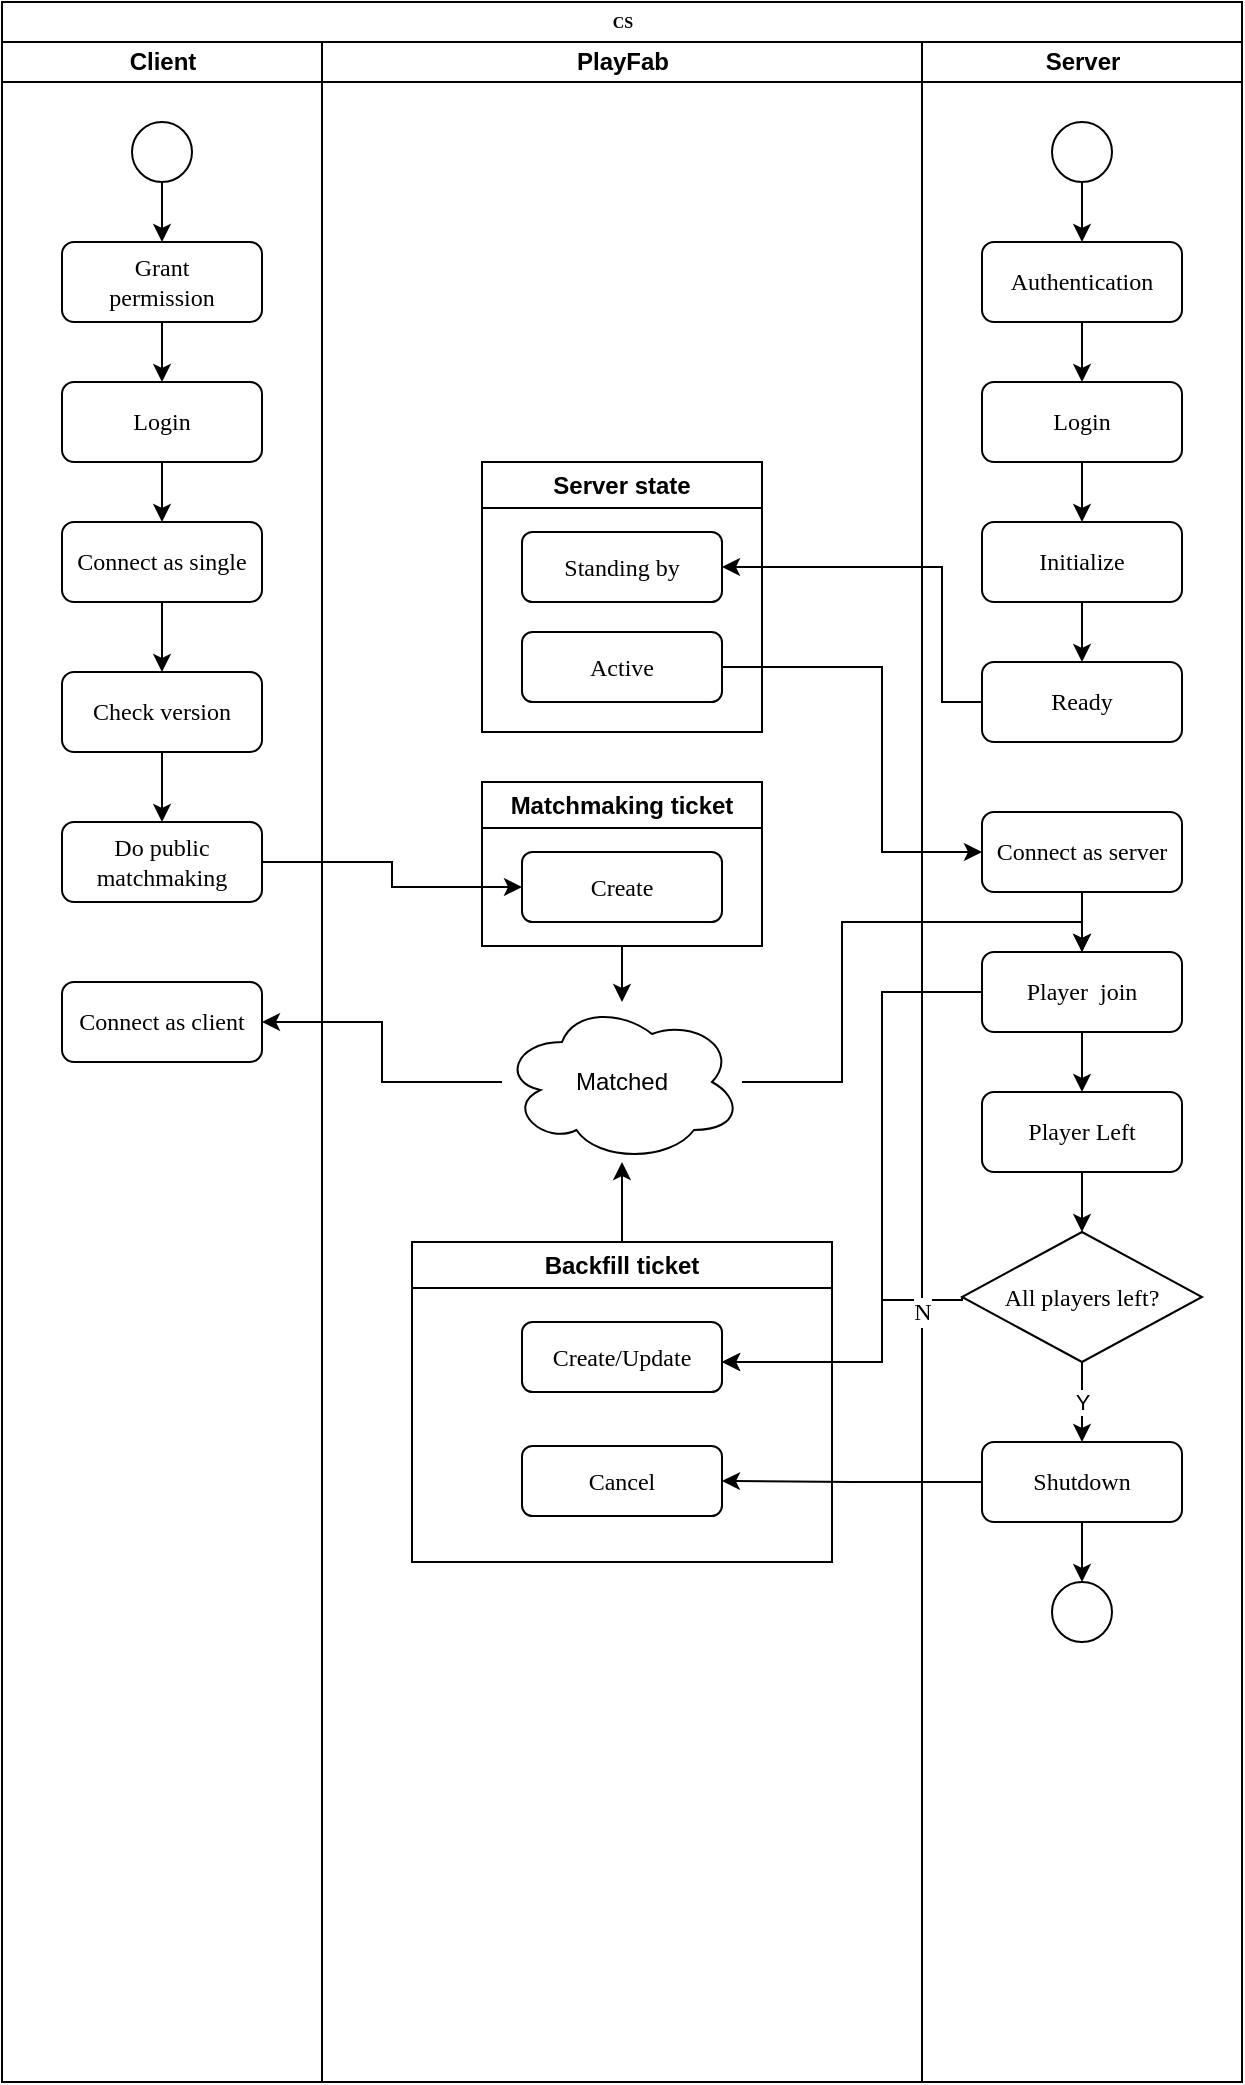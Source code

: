<mxfile version="21.4.0" type="github">
  <diagram name="Page-1" id="74e2e168-ea6b-b213-b513-2b3c1d86103e">
    <mxGraphModel dx="838" dy="802" grid="1" gridSize="10" guides="1" tooltips="1" connect="1" arrows="1" fold="1" page="1" pageScale="1" pageWidth="1100" pageHeight="850" background="none" math="0" shadow="0">
      <root>
        <mxCell id="0" />
        <mxCell id="1" parent="0" />
        <mxCell id="77e6c97f196da883-1" value="CS" style="swimlane;html=1;childLayout=stackLayout;startSize=20;rounded=0;shadow=0;labelBackgroundColor=none;strokeWidth=1;fontFamily=Verdana;fontSize=8;align=center;" parent="1" vertex="1">
          <mxGeometry x="260" y="70" width="620" height="1040" as="geometry">
            <mxRectangle x="300" y="60" width="50" height="20" as="alternateBounds" />
          </mxGeometry>
        </mxCell>
        <mxCell id="77e6c97f196da883-2" value="Client" style="swimlane;html=1;startSize=20;" parent="77e6c97f196da883-1" vertex="1">
          <mxGeometry y="20" width="160" height="1020" as="geometry" />
        </mxCell>
        <mxCell id="yFmoRRBljweE4ICY3tDK-78" value="" style="edgeStyle=orthogonalEdgeStyle;rounded=0;orthogonalLoop=1;jettySize=auto;html=1;" edge="1" parent="77e6c97f196da883-2" source="yFmoRRBljweE4ICY3tDK-76" target="yFmoRRBljweE4ICY3tDK-77">
          <mxGeometry relative="1" as="geometry" />
        </mxCell>
        <mxCell id="yFmoRRBljweE4ICY3tDK-76" value="" style="ellipse;whiteSpace=wrap;html=1;aspect=fixed;" vertex="1" parent="77e6c97f196da883-2">
          <mxGeometry x="65" y="40" width="30" height="30" as="geometry" />
        </mxCell>
        <mxCell id="yFmoRRBljweE4ICY3tDK-80" value="" style="edgeStyle=orthogonalEdgeStyle;rounded=0;orthogonalLoop=1;jettySize=auto;html=1;" edge="1" parent="77e6c97f196da883-2" source="yFmoRRBljweE4ICY3tDK-77" target="yFmoRRBljweE4ICY3tDK-79">
          <mxGeometry relative="1" as="geometry" />
        </mxCell>
        <mxCell id="yFmoRRBljweE4ICY3tDK-77" value="Grant&lt;br&gt;permission" style="rounded=1;whiteSpace=wrap;html=1;shadow=0;labelBackgroundColor=none;strokeWidth=1;fontFamily=Verdana;fontSize=12;align=center;" vertex="1" parent="77e6c97f196da883-2">
          <mxGeometry x="30" y="100" width="100" height="40" as="geometry" />
        </mxCell>
        <mxCell id="yFmoRRBljweE4ICY3tDK-82" value="" style="edgeStyle=orthogonalEdgeStyle;rounded=0;orthogonalLoop=1;jettySize=auto;html=1;" edge="1" parent="77e6c97f196da883-2" source="yFmoRRBljweE4ICY3tDK-79" target="yFmoRRBljweE4ICY3tDK-81">
          <mxGeometry relative="1" as="geometry" />
        </mxCell>
        <mxCell id="yFmoRRBljweE4ICY3tDK-79" value="Login" style="rounded=1;whiteSpace=wrap;html=1;shadow=0;labelBackgroundColor=none;strokeWidth=1;fontFamily=Verdana;fontSize=12;align=center;" vertex="1" parent="77e6c97f196da883-2">
          <mxGeometry x="30" y="170" width="100" height="40" as="geometry" />
        </mxCell>
        <mxCell id="yFmoRRBljweE4ICY3tDK-81" value="Connect as single" style="rounded=1;whiteSpace=wrap;html=1;shadow=0;labelBackgroundColor=none;strokeWidth=1;fontFamily=Verdana;fontSize=12;align=center;" vertex="1" parent="77e6c97f196da883-2">
          <mxGeometry x="30" y="240" width="100" height="40" as="geometry" />
        </mxCell>
        <mxCell id="yFmoRRBljweE4ICY3tDK-83" value="Do public matchmaking" style="rounded=1;whiteSpace=wrap;html=1;shadow=0;labelBackgroundColor=none;strokeWidth=1;fontFamily=Verdana;fontSize=12;align=center;" vertex="1" parent="77e6c97f196da883-2">
          <mxGeometry x="30" y="390" width="100" height="40" as="geometry" />
        </mxCell>
        <mxCell id="yFmoRRBljweE4ICY3tDK-86" value="" style="edgeStyle=orthogonalEdgeStyle;rounded=0;orthogonalLoop=1;jettySize=auto;html=1;" edge="1" parent="77e6c97f196da883-2" source="yFmoRRBljweE4ICY3tDK-85" target="yFmoRRBljweE4ICY3tDK-83">
          <mxGeometry relative="1" as="geometry" />
        </mxCell>
        <mxCell id="yFmoRRBljweE4ICY3tDK-85" value="Check version" style="rounded=1;whiteSpace=wrap;html=1;shadow=0;labelBackgroundColor=none;strokeWidth=1;fontFamily=Verdana;fontSize=12;align=center;" vertex="1" parent="77e6c97f196da883-2">
          <mxGeometry x="30" y="315" width="100" height="40" as="geometry" />
        </mxCell>
        <mxCell id="yFmoRRBljweE4ICY3tDK-84" value="" style="edgeStyle=orthogonalEdgeStyle;rounded=0;orthogonalLoop=1;jettySize=auto;html=1;" edge="1" parent="77e6c97f196da883-2" source="yFmoRRBljweE4ICY3tDK-81" target="yFmoRRBljweE4ICY3tDK-85">
          <mxGeometry relative="1" as="geometry" />
        </mxCell>
        <mxCell id="yFmoRRBljweE4ICY3tDK-113" value="Connect as client" style="rounded=1;whiteSpace=wrap;html=1;shadow=0;labelBackgroundColor=none;strokeWidth=1;fontFamily=Verdana;fontSize=12;align=center;" vertex="1" parent="77e6c97f196da883-2">
          <mxGeometry x="30" y="470" width="100" height="40" as="geometry" />
        </mxCell>
        <mxCell id="77e6c97f196da883-40" style="edgeStyle=orthogonalEdgeStyle;rounded=1;html=1;labelBackgroundColor=none;startArrow=none;startFill=0;startSize=5;endArrow=classicThin;endFill=1;endSize=5;jettySize=auto;orthogonalLoop=1;strokeWidth=1;fontFamily=Verdana;fontSize=8" parent="77e6c97f196da883-1" target="77e6c97f196da883-24" edge="1">
          <mxGeometry relative="1" as="geometry">
            <mxPoint x="770" y="690" as="sourcePoint" />
          </mxGeometry>
        </mxCell>
        <mxCell id="77e6c97f196da883-3" value="PlayFab" style="swimlane;html=1;startSize=20;" parent="77e6c97f196da883-1" vertex="1">
          <mxGeometry x="160" y="20" width="300" height="1020" as="geometry" />
        </mxCell>
        <mxCell id="yFmoRRBljweE4ICY3tDK-25" value="Server state" style="swimlane;whiteSpace=wrap;html=1;" vertex="1" parent="77e6c97f196da883-3">
          <mxGeometry x="80" y="210" width="140" height="135" as="geometry" />
        </mxCell>
        <mxCell id="yFmoRRBljweE4ICY3tDK-21" value="Standing by" style="rounded=1;whiteSpace=wrap;html=1;shadow=0;labelBackgroundColor=none;strokeWidth=1;fontFamily=Verdana;fontSize=12;align=center;" vertex="1" parent="yFmoRRBljweE4ICY3tDK-25">
          <mxGeometry x="20" y="35" width="100" height="35" as="geometry" />
        </mxCell>
        <mxCell id="yFmoRRBljweE4ICY3tDK-23" value="Active" style="rounded=1;whiteSpace=wrap;html=1;shadow=0;labelBackgroundColor=none;strokeWidth=1;fontFamily=Verdana;fontSize=12;align=center;" vertex="1" parent="yFmoRRBljweE4ICY3tDK-25">
          <mxGeometry x="20" y="85" width="100" height="35" as="geometry" />
        </mxCell>
        <mxCell id="yFmoRRBljweE4ICY3tDK-110" value="" style="edgeStyle=orthogonalEdgeStyle;rounded=0;orthogonalLoop=1;jettySize=auto;html=1;" edge="1" parent="77e6c97f196da883-3" source="yFmoRRBljweE4ICY3tDK-62" target="yFmoRRBljweE4ICY3tDK-108">
          <mxGeometry relative="1" as="geometry" />
        </mxCell>
        <mxCell id="yFmoRRBljweE4ICY3tDK-62" value="Backfill ticket" style="swimlane;whiteSpace=wrap;html=1;" vertex="1" parent="77e6c97f196da883-3">
          <mxGeometry x="45" y="600" width="210" height="160" as="geometry" />
        </mxCell>
        <mxCell id="yFmoRRBljweE4ICY3tDK-104" value="Create/Update" style="rounded=1;whiteSpace=wrap;html=1;shadow=0;labelBackgroundColor=none;strokeWidth=1;fontFamily=Verdana;fontSize=12;align=center;" vertex="1" parent="yFmoRRBljweE4ICY3tDK-62">
          <mxGeometry x="55" y="40" width="100" height="35" as="geometry" />
        </mxCell>
        <mxCell id="yFmoRRBljweE4ICY3tDK-107" value="Cancel" style="rounded=1;whiteSpace=wrap;html=1;shadow=0;labelBackgroundColor=none;strokeWidth=1;fontFamily=Verdana;fontSize=12;align=center;" vertex="1" parent="yFmoRRBljweE4ICY3tDK-62">
          <mxGeometry x="55" y="102" width="100" height="35" as="geometry" />
        </mxCell>
        <mxCell id="yFmoRRBljweE4ICY3tDK-109" value="" style="edgeStyle=orthogonalEdgeStyle;rounded=0;orthogonalLoop=1;jettySize=auto;html=1;" edge="1" parent="77e6c97f196da883-3" source="yFmoRRBljweE4ICY3tDK-96" target="yFmoRRBljweE4ICY3tDK-108">
          <mxGeometry relative="1" as="geometry" />
        </mxCell>
        <mxCell id="yFmoRRBljweE4ICY3tDK-96" value="Matchmaking ticket" style="swimlane;whiteSpace=wrap;html=1;" vertex="1" parent="77e6c97f196da883-3">
          <mxGeometry x="80" y="370" width="140" height="82" as="geometry" />
        </mxCell>
        <mxCell id="yFmoRRBljweE4ICY3tDK-97" value="Create" style="rounded=1;whiteSpace=wrap;html=1;shadow=0;labelBackgroundColor=none;strokeWidth=1;fontFamily=Verdana;fontSize=12;align=center;" vertex="1" parent="yFmoRRBljweE4ICY3tDK-96">
          <mxGeometry x="20" y="35" width="100" height="35" as="geometry" />
        </mxCell>
        <mxCell id="yFmoRRBljweE4ICY3tDK-108" value="Matched" style="ellipse;shape=cloud;whiteSpace=wrap;html=1;" vertex="1" parent="77e6c97f196da883-3">
          <mxGeometry x="90" y="480" width="120" height="80" as="geometry" />
        </mxCell>
        <mxCell id="yFmoRRBljweE4ICY3tDK-22" value="" style="edgeStyle=orthogonalEdgeStyle;rounded=0;orthogonalLoop=1;jettySize=auto;html=1;entryX=1;entryY=0.5;entryDx=0;entryDy=0;" edge="1" parent="77e6c97f196da883-1" source="yFmoRRBljweE4ICY3tDK-19" target="yFmoRRBljweE4ICY3tDK-21">
          <mxGeometry relative="1" as="geometry">
            <Array as="points">
              <mxPoint x="470" y="350" />
              <mxPoint x="470" y="283" />
            </Array>
          </mxGeometry>
        </mxCell>
        <mxCell id="yFmoRRBljweE4ICY3tDK-27" value="" style="edgeStyle=orthogonalEdgeStyle;rounded=0;orthogonalLoop=1;jettySize=auto;html=1;entryX=0;entryY=0.5;entryDx=0;entryDy=0;" edge="1" parent="77e6c97f196da883-1" source="yFmoRRBljweE4ICY3tDK-23" target="yFmoRRBljweE4ICY3tDK-26">
          <mxGeometry relative="1" as="geometry">
            <Array as="points">
              <mxPoint x="440" y="333" />
              <mxPoint x="440" y="425" />
            </Array>
          </mxGeometry>
        </mxCell>
        <mxCell id="77e6c97f196da883-5" value="Server" style="swimlane;html=1;startSize=20;" parent="77e6c97f196da883-1" vertex="1">
          <mxGeometry x="460" y="20" width="160" height="1020" as="geometry" />
        </mxCell>
        <mxCell id="yFmoRRBljweE4ICY3tDK-11" value="" style="edgeStyle=orthogonalEdgeStyle;rounded=0;orthogonalLoop=1;jettySize=auto;html=1;" edge="1" parent="77e6c97f196da883-5" source="yFmoRRBljweE4ICY3tDK-2" target="yFmoRRBljweE4ICY3tDK-7">
          <mxGeometry relative="1" as="geometry" />
        </mxCell>
        <mxCell id="yFmoRRBljweE4ICY3tDK-2" value="Authentication" style="rounded=1;whiteSpace=wrap;html=1;shadow=0;labelBackgroundColor=none;strokeWidth=1;fontFamily=Verdana;fontSize=12;align=center;" vertex="1" parent="77e6c97f196da883-5">
          <mxGeometry x="30" y="100" width="100" height="40" as="geometry" />
        </mxCell>
        <mxCell id="yFmoRRBljweE4ICY3tDK-4" value="" style="edgeStyle=orthogonalEdgeStyle;rounded=0;orthogonalLoop=1;jettySize=auto;html=1;" edge="1" parent="77e6c97f196da883-5" source="yFmoRRBljweE4ICY3tDK-3" target="yFmoRRBljweE4ICY3tDK-2">
          <mxGeometry relative="1" as="geometry" />
        </mxCell>
        <mxCell id="yFmoRRBljweE4ICY3tDK-3" value="" style="ellipse;whiteSpace=wrap;html=1;aspect=fixed;" vertex="1" parent="77e6c97f196da883-5">
          <mxGeometry x="65" y="40" width="30" height="30" as="geometry" />
        </mxCell>
        <mxCell id="yFmoRRBljweE4ICY3tDK-18" value="" style="edgeStyle=orthogonalEdgeStyle;rounded=0;orthogonalLoop=1;jettySize=auto;html=1;" edge="1" parent="77e6c97f196da883-5" source="yFmoRRBljweE4ICY3tDK-7" target="yFmoRRBljweE4ICY3tDK-17">
          <mxGeometry relative="1" as="geometry" />
        </mxCell>
        <mxCell id="yFmoRRBljweE4ICY3tDK-7" value="Login" style="rounded=1;whiteSpace=wrap;html=1;shadow=0;labelBackgroundColor=none;strokeWidth=1;fontFamily=Verdana;fontSize=12;align=center;" vertex="1" parent="77e6c97f196da883-5">
          <mxGeometry x="30" y="170" width="100" height="40" as="geometry" />
        </mxCell>
        <mxCell id="yFmoRRBljweE4ICY3tDK-20" value="" style="edgeStyle=orthogonalEdgeStyle;rounded=0;orthogonalLoop=1;jettySize=auto;html=1;" edge="1" parent="77e6c97f196da883-5" source="yFmoRRBljweE4ICY3tDK-17" target="yFmoRRBljweE4ICY3tDK-19">
          <mxGeometry relative="1" as="geometry" />
        </mxCell>
        <mxCell id="yFmoRRBljweE4ICY3tDK-17" value="Initialize" style="rounded=1;whiteSpace=wrap;html=1;shadow=0;labelBackgroundColor=none;strokeWidth=1;fontFamily=Verdana;fontSize=12;align=center;" vertex="1" parent="77e6c97f196da883-5">
          <mxGeometry x="30" y="240" width="100" height="40" as="geometry" />
        </mxCell>
        <mxCell id="yFmoRRBljweE4ICY3tDK-19" value="Ready" style="rounded=1;whiteSpace=wrap;html=1;shadow=0;labelBackgroundColor=none;strokeWidth=1;fontFamily=Verdana;fontSize=12;align=center;" vertex="1" parent="77e6c97f196da883-5">
          <mxGeometry x="30" y="310" width="100" height="40" as="geometry" />
        </mxCell>
        <mxCell id="yFmoRRBljweE4ICY3tDK-29" value="" style="edgeStyle=orthogonalEdgeStyle;rounded=0;orthogonalLoop=1;jettySize=auto;html=1;" edge="1" parent="77e6c97f196da883-5" source="yFmoRRBljweE4ICY3tDK-26" target="yFmoRRBljweE4ICY3tDK-28">
          <mxGeometry relative="1" as="geometry" />
        </mxCell>
        <mxCell id="yFmoRRBljweE4ICY3tDK-26" value="Connect as server" style="rounded=1;whiteSpace=wrap;html=1;shadow=0;labelBackgroundColor=none;strokeWidth=1;fontFamily=Verdana;fontSize=12;align=center;" vertex="1" parent="77e6c97f196da883-5">
          <mxGeometry x="30" y="385" width="100" height="40" as="geometry" />
        </mxCell>
        <mxCell id="yFmoRRBljweE4ICY3tDK-28" value="Player &amp;nbsp;join" style="rounded=1;whiteSpace=wrap;html=1;shadow=0;labelBackgroundColor=none;strokeWidth=1;fontFamily=Verdana;fontSize=12;align=center;" vertex="1" parent="77e6c97f196da883-5">
          <mxGeometry x="30" y="455" width="100" height="40" as="geometry" />
        </mxCell>
        <mxCell id="yFmoRRBljweE4ICY3tDK-36" value="&lt;font face=&quot;Verdana&quot;&gt;All players left?&lt;/font&gt;" style="rhombus;whiteSpace=wrap;html=1;" vertex="1" parent="77e6c97f196da883-5">
          <mxGeometry x="20" y="595" width="120" height="65" as="geometry" />
        </mxCell>
        <mxCell id="yFmoRRBljweE4ICY3tDK-58" value="" style="edgeStyle=orthogonalEdgeStyle;rounded=0;orthogonalLoop=1;jettySize=auto;html=1;" edge="1" parent="77e6c97f196da883-5" source="yFmoRRBljweE4ICY3tDK-56" target="yFmoRRBljweE4ICY3tDK-36">
          <mxGeometry relative="1" as="geometry" />
        </mxCell>
        <mxCell id="yFmoRRBljweE4ICY3tDK-56" value="Player Left" style="rounded=1;whiteSpace=wrap;html=1;shadow=0;labelBackgroundColor=none;strokeWidth=1;fontFamily=Verdana;fontSize=12;align=center;" vertex="1" parent="77e6c97f196da883-5">
          <mxGeometry x="30" y="525" width="100" height="40" as="geometry" />
        </mxCell>
        <mxCell id="yFmoRRBljweE4ICY3tDK-34" value="" style="edgeStyle=orthogonalEdgeStyle;rounded=0;orthogonalLoop=1;jettySize=auto;html=1;" edge="1" parent="77e6c97f196da883-5" source="yFmoRRBljweE4ICY3tDK-28" target="yFmoRRBljweE4ICY3tDK-56">
          <mxGeometry relative="1" as="geometry">
            <mxPoint x="80" y="525" as="targetPoint" />
          </mxGeometry>
        </mxCell>
        <mxCell id="yFmoRRBljweE4ICY3tDK-75" value="" style="edgeStyle=orthogonalEdgeStyle;rounded=0;orthogonalLoop=1;jettySize=auto;html=1;" edge="1" parent="77e6c97f196da883-5" source="yFmoRRBljweE4ICY3tDK-37" target="yFmoRRBljweE4ICY3tDK-74">
          <mxGeometry relative="1" as="geometry" />
        </mxCell>
        <mxCell id="yFmoRRBljweE4ICY3tDK-37" value="Shutdown" style="rounded=1;whiteSpace=wrap;html=1;shadow=0;labelBackgroundColor=none;strokeWidth=1;fontFamily=Verdana;fontSize=12;align=center;" vertex="1" parent="77e6c97f196da883-5">
          <mxGeometry x="30" y="700" width="100" height="40" as="geometry" />
        </mxCell>
        <mxCell id="yFmoRRBljweE4ICY3tDK-38" value="Y" style="edgeStyle=orthogonalEdgeStyle;rounded=0;orthogonalLoop=1;jettySize=auto;html=1;" edge="1" parent="77e6c97f196da883-5" source="yFmoRRBljweE4ICY3tDK-36" target="yFmoRRBljweE4ICY3tDK-37">
          <mxGeometry relative="1" as="geometry" />
        </mxCell>
        <mxCell id="yFmoRRBljweE4ICY3tDK-74" value="" style="ellipse;whiteSpace=wrap;html=1;aspect=fixed;" vertex="1" parent="77e6c97f196da883-5">
          <mxGeometry x="65" y="770" width="30" height="30" as="geometry" />
        </mxCell>
        <mxCell id="yFmoRRBljweE4ICY3tDK-73" value="" style="edgeStyle=orthogonalEdgeStyle;rounded=0;orthogonalLoop=1;jettySize=auto;html=1;" edge="1" parent="77e6c97f196da883-1" source="yFmoRRBljweE4ICY3tDK-37" target="yFmoRRBljweE4ICY3tDK-107">
          <mxGeometry relative="1" as="geometry">
            <mxPoint x="360" y="740" as="targetPoint" />
          </mxGeometry>
        </mxCell>
        <mxCell id="yFmoRRBljweE4ICY3tDK-87" value="" style="edgeStyle=orthogonalEdgeStyle;rounded=0;orthogonalLoop=1;jettySize=auto;html=1;" edge="1" parent="77e6c97f196da883-1" target="yFmoRRBljweE4ICY3tDK-104">
          <mxGeometry relative="1" as="geometry">
            <mxPoint x="480" y="648" as="sourcePoint" />
            <mxPoint x="375" y="680" as="targetPoint" />
            <Array as="points">
              <mxPoint x="480" y="649" />
              <mxPoint x="440" y="649" />
              <mxPoint x="440" y="680" />
            </Array>
          </mxGeometry>
        </mxCell>
        <mxCell id="yFmoRRBljweE4ICY3tDK-88" value="N" style="edgeLabel;html=1;align=center;verticalAlign=middle;resizable=0;points=[];fontFamily=Verdana;fontSize=12;" vertex="1" connectable="0" parent="yFmoRRBljweE4ICY3tDK-87">
          <mxGeometry x="-0.147" y="1" relative="1" as="geometry">
            <mxPoint x="19" y="-18" as="offset" />
          </mxGeometry>
        </mxCell>
        <mxCell id="yFmoRRBljweE4ICY3tDK-89" value="" style="edgeStyle=orthogonalEdgeStyle;rounded=0;orthogonalLoop=1;jettySize=auto;html=1;" edge="1" parent="77e6c97f196da883-1" source="yFmoRRBljweE4ICY3tDK-28" target="yFmoRRBljweE4ICY3tDK-104">
          <mxGeometry relative="1" as="geometry">
            <mxPoint x="500" y="750" as="sourcePoint" />
            <mxPoint x="375" y="680" as="targetPoint" />
            <Array as="points">
              <mxPoint x="440" y="495" />
              <mxPoint x="440" y="680" />
            </Array>
          </mxGeometry>
        </mxCell>
        <mxCell id="yFmoRRBljweE4ICY3tDK-106" value="" style="edgeStyle=orthogonalEdgeStyle;rounded=0;orthogonalLoop=1;jettySize=auto;html=1;exitX=1;exitY=0.5;exitDx=0;exitDy=0;" edge="1" parent="77e6c97f196da883-1" source="yFmoRRBljweE4ICY3tDK-83" target="yFmoRRBljweE4ICY3tDK-97">
          <mxGeometry relative="1" as="geometry">
            <mxPoint x="90" y="385" as="sourcePoint" />
            <mxPoint x="90" y="420" as="targetPoint" />
          </mxGeometry>
        </mxCell>
        <mxCell id="yFmoRRBljweE4ICY3tDK-111" value="" style="edgeStyle=orthogonalEdgeStyle;rounded=0;orthogonalLoop=1;jettySize=auto;html=1;entryX=0.5;entryY=0;entryDx=0;entryDy=0;" edge="1" parent="77e6c97f196da883-1" source="yFmoRRBljweE4ICY3tDK-108" target="yFmoRRBljweE4ICY3tDK-28">
          <mxGeometry relative="1" as="geometry">
            <mxPoint x="320" y="482" as="sourcePoint" />
            <mxPoint x="320" y="510" as="targetPoint" />
            <Array as="points">
              <mxPoint x="420" y="540" />
              <mxPoint x="420" y="460" />
              <mxPoint x="540" y="460" />
            </Array>
          </mxGeometry>
        </mxCell>
        <mxCell id="yFmoRRBljweE4ICY3tDK-116" value="" style="edgeStyle=orthogonalEdgeStyle;rounded=0;orthogonalLoop=1;jettySize=auto;html=1;entryX=1;entryY=0.5;entryDx=0;entryDy=0;" edge="1" parent="77e6c97f196da883-1" source="yFmoRRBljweE4ICY3tDK-108" target="yFmoRRBljweE4ICY3tDK-113">
          <mxGeometry relative="1" as="geometry">
            <mxPoint x="320" y="630" as="sourcePoint" />
            <mxPoint x="320" y="590" as="targetPoint" />
          </mxGeometry>
        </mxCell>
      </root>
    </mxGraphModel>
  </diagram>
</mxfile>
